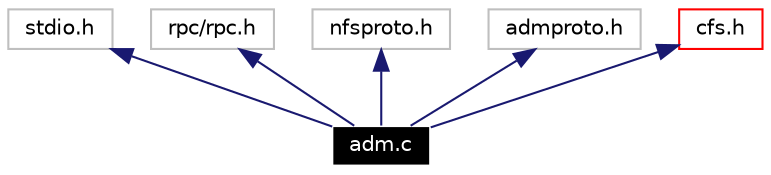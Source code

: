 digraph G
{
  edge [fontname="Helvetica",fontsize=10,labelfontname="Helvetica",labelfontsize=10];
  node [fontname="Helvetica",fontsize=10,shape=record];
  Node0 [label="adm.c",height=0.2,width=0.4,color="white", fillcolor="black", style="filled" fontcolor="white"];
  Node1 -> Node0 [dir=back,color="midnightblue",fontsize=10,style="solid",fontname="Helvetica"];
  Node1 [label="stdio.h",height=0.2,width=0.4,color="grey75"];
  Node2 -> Node0 [dir=back,color="midnightblue",fontsize=10,style="solid",fontname="Helvetica"];
  Node2 [label="rpc/rpc.h",height=0.2,width=0.4,color="grey75"];
  Node3 -> Node0 [dir=back,color="midnightblue",fontsize=10,style="solid",fontname="Helvetica"];
  Node3 [label="nfsproto.h",height=0.2,width=0.4,color="grey75"];
  Node4 -> Node0 [dir=back,color="midnightblue",fontsize=10,style="solid",fontname="Helvetica"];
  Node4 [label="admproto.h",height=0.2,width=0.4,color="grey75"];
  Node5 -> Node0 [dir=back,color="midnightblue",fontsize=10,style="solid",fontname="Helvetica"];
  Node5 [label="cfs.h",height=0.2,width=0.4,color="red",URL="$cfs_8h.html"];
}
